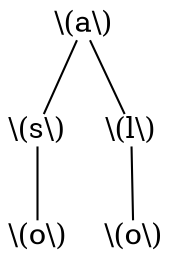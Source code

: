 graph {
	0 [label="\\(a\\)" shape=plain]
	1 [label="\\(s\\)" shape=plain]
	0 -- 1
	2 [label="\\(o\\)" shape=plain]
	1 -- 2
	3 [label="\\(l\\)" shape=plain]
	0 -- 3
	4 [label="\\(o\\)" shape=plain]
	3 -- 4
}
